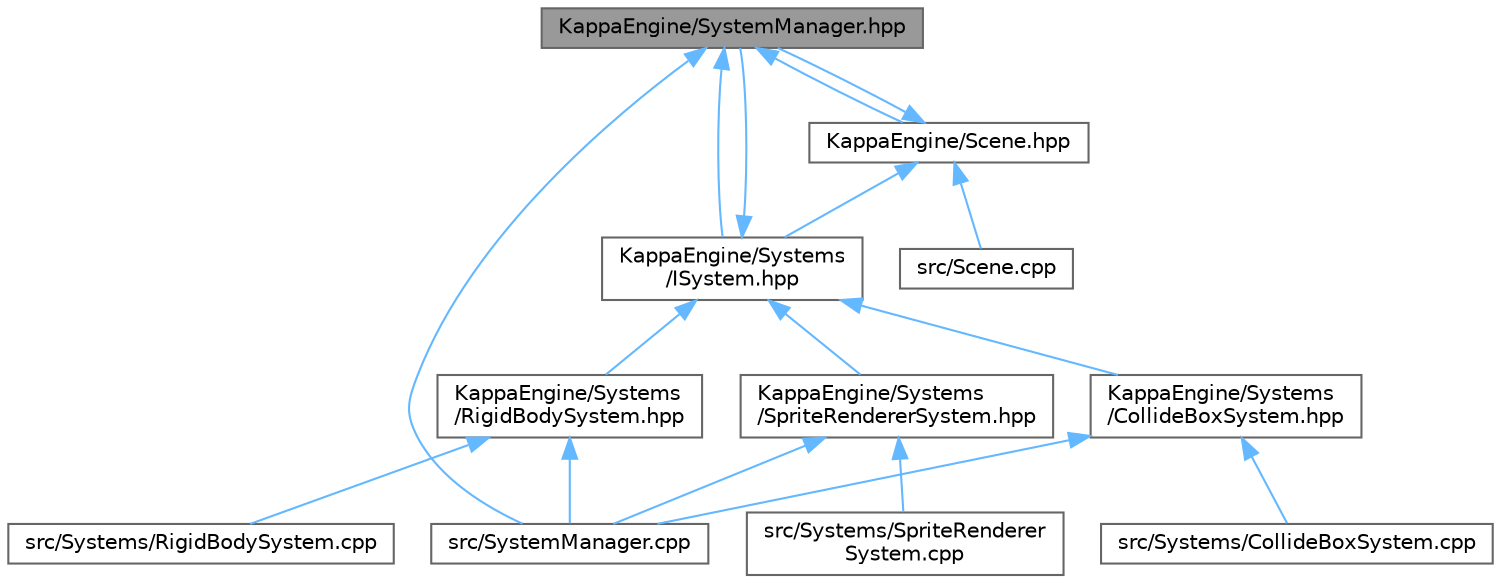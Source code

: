 digraph "KappaEngine/SystemManager.hpp"
{
 // LATEX_PDF_SIZE
  bgcolor="transparent";
  edge [fontname=Helvetica,fontsize=10,labelfontname=Helvetica,labelfontsize=10];
  node [fontname=Helvetica,fontsize=10,shape=box,height=0.2,width=0.4];
  Node1 [label="KappaEngine/SystemManager.hpp",height=0.2,width=0.4,color="gray40", fillcolor="grey60", style="filled", fontcolor="black",tooltip=" "];
  Node1 -> Node2 [dir="back",color="steelblue1",style="solid"];
  Node2 [label="KappaEngine/Scene.hpp",height=0.2,width=0.4,color="grey40", fillcolor="white", style="filled",URL="$_scene_8hpp.html",tooltip=" "];
  Node2 -> Node1 [dir="back",color="steelblue1",style="solid"];
  Node2 -> Node3 [dir="back",color="steelblue1",style="solid"];
  Node3 [label="KappaEngine/Systems\l/ISystem.hpp",height=0.2,width=0.4,color="grey40", fillcolor="white", style="filled",URL="$_i_system_8hpp.html",tooltip=" "];
  Node3 -> Node1 [dir="back",color="steelblue1",style="solid"];
  Node3 -> Node4 [dir="back",color="steelblue1",style="solid"];
  Node4 [label="KappaEngine/Systems\l/CollideBoxSystem.hpp",height=0.2,width=0.4,color="grey40", fillcolor="white", style="filled",URL="$_collide_box_system_8hpp.html",tooltip=" "];
  Node4 -> Node5 [dir="back",color="steelblue1",style="solid"];
  Node5 [label="src/SystemManager.cpp",height=0.2,width=0.4,color="grey40", fillcolor="white", style="filled",URL="$_system_manager_8cpp.html",tooltip=" "];
  Node4 -> Node6 [dir="back",color="steelblue1",style="solid"];
  Node6 [label="src/Systems/CollideBoxSystem.cpp",height=0.2,width=0.4,color="grey40", fillcolor="white", style="filled",URL="$_collide_box_system_8cpp.html",tooltip=" "];
  Node3 -> Node7 [dir="back",color="steelblue1",style="solid"];
  Node7 [label="KappaEngine/Systems\l/RigidBodySystem.hpp",height=0.2,width=0.4,color="grey40", fillcolor="white", style="filled",URL="$_rigid_body_system_8hpp.html",tooltip=" "];
  Node7 -> Node5 [dir="back",color="steelblue1",style="solid"];
  Node7 -> Node8 [dir="back",color="steelblue1",style="solid"];
  Node8 [label="src/Systems/RigidBodySystem.cpp",height=0.2,width=0.4,color="grey40", fillcolor="white", style="filled",URL="$_rigid_body_system_8cpp.html",tooltip=" "];
  Node3 -> Node9 [dir="back",color="steelblue1",style="solid"];
  Node9 [label="KappaEngine/Systems\l/SpriteRendererSystem.hpp",height=0.2,width=0.4,color="grey40", fillcolor="white", style="filled",URL="$_sprite_renderer_system_8hpp.html",tooltip=" "];
  Node9 -> Node5 [dir="back",color="steelblue1",style="solid"];
  Node9 -> Node10 [dir="back",color="steelblue1",style="solid"];
  Node10 [label="src/Systems/SpriteRenderer\lSystem.cpp",height=0.2,width=0.4,color="grey40", fillcolor="white", style="filled",URL="$_sprite_renderer_system_8cpp.html",tooltip=" "];
  Node2 -> Node11 [dir="back",color="steelblue1",style="solid"];
  Node11 [label="src/Scene.cpp",height=0.2,width=0.4,color="grey40", fillcolor="white", style="filled",URL="$_scene_8cpp.html",tooltip=" "];
  Node1 -> Node3 [dir="back",color="steelblue1",style="solid"];
  Node1 -> Node5 [dir="back",color="steelblue1",style="solid"];
}
